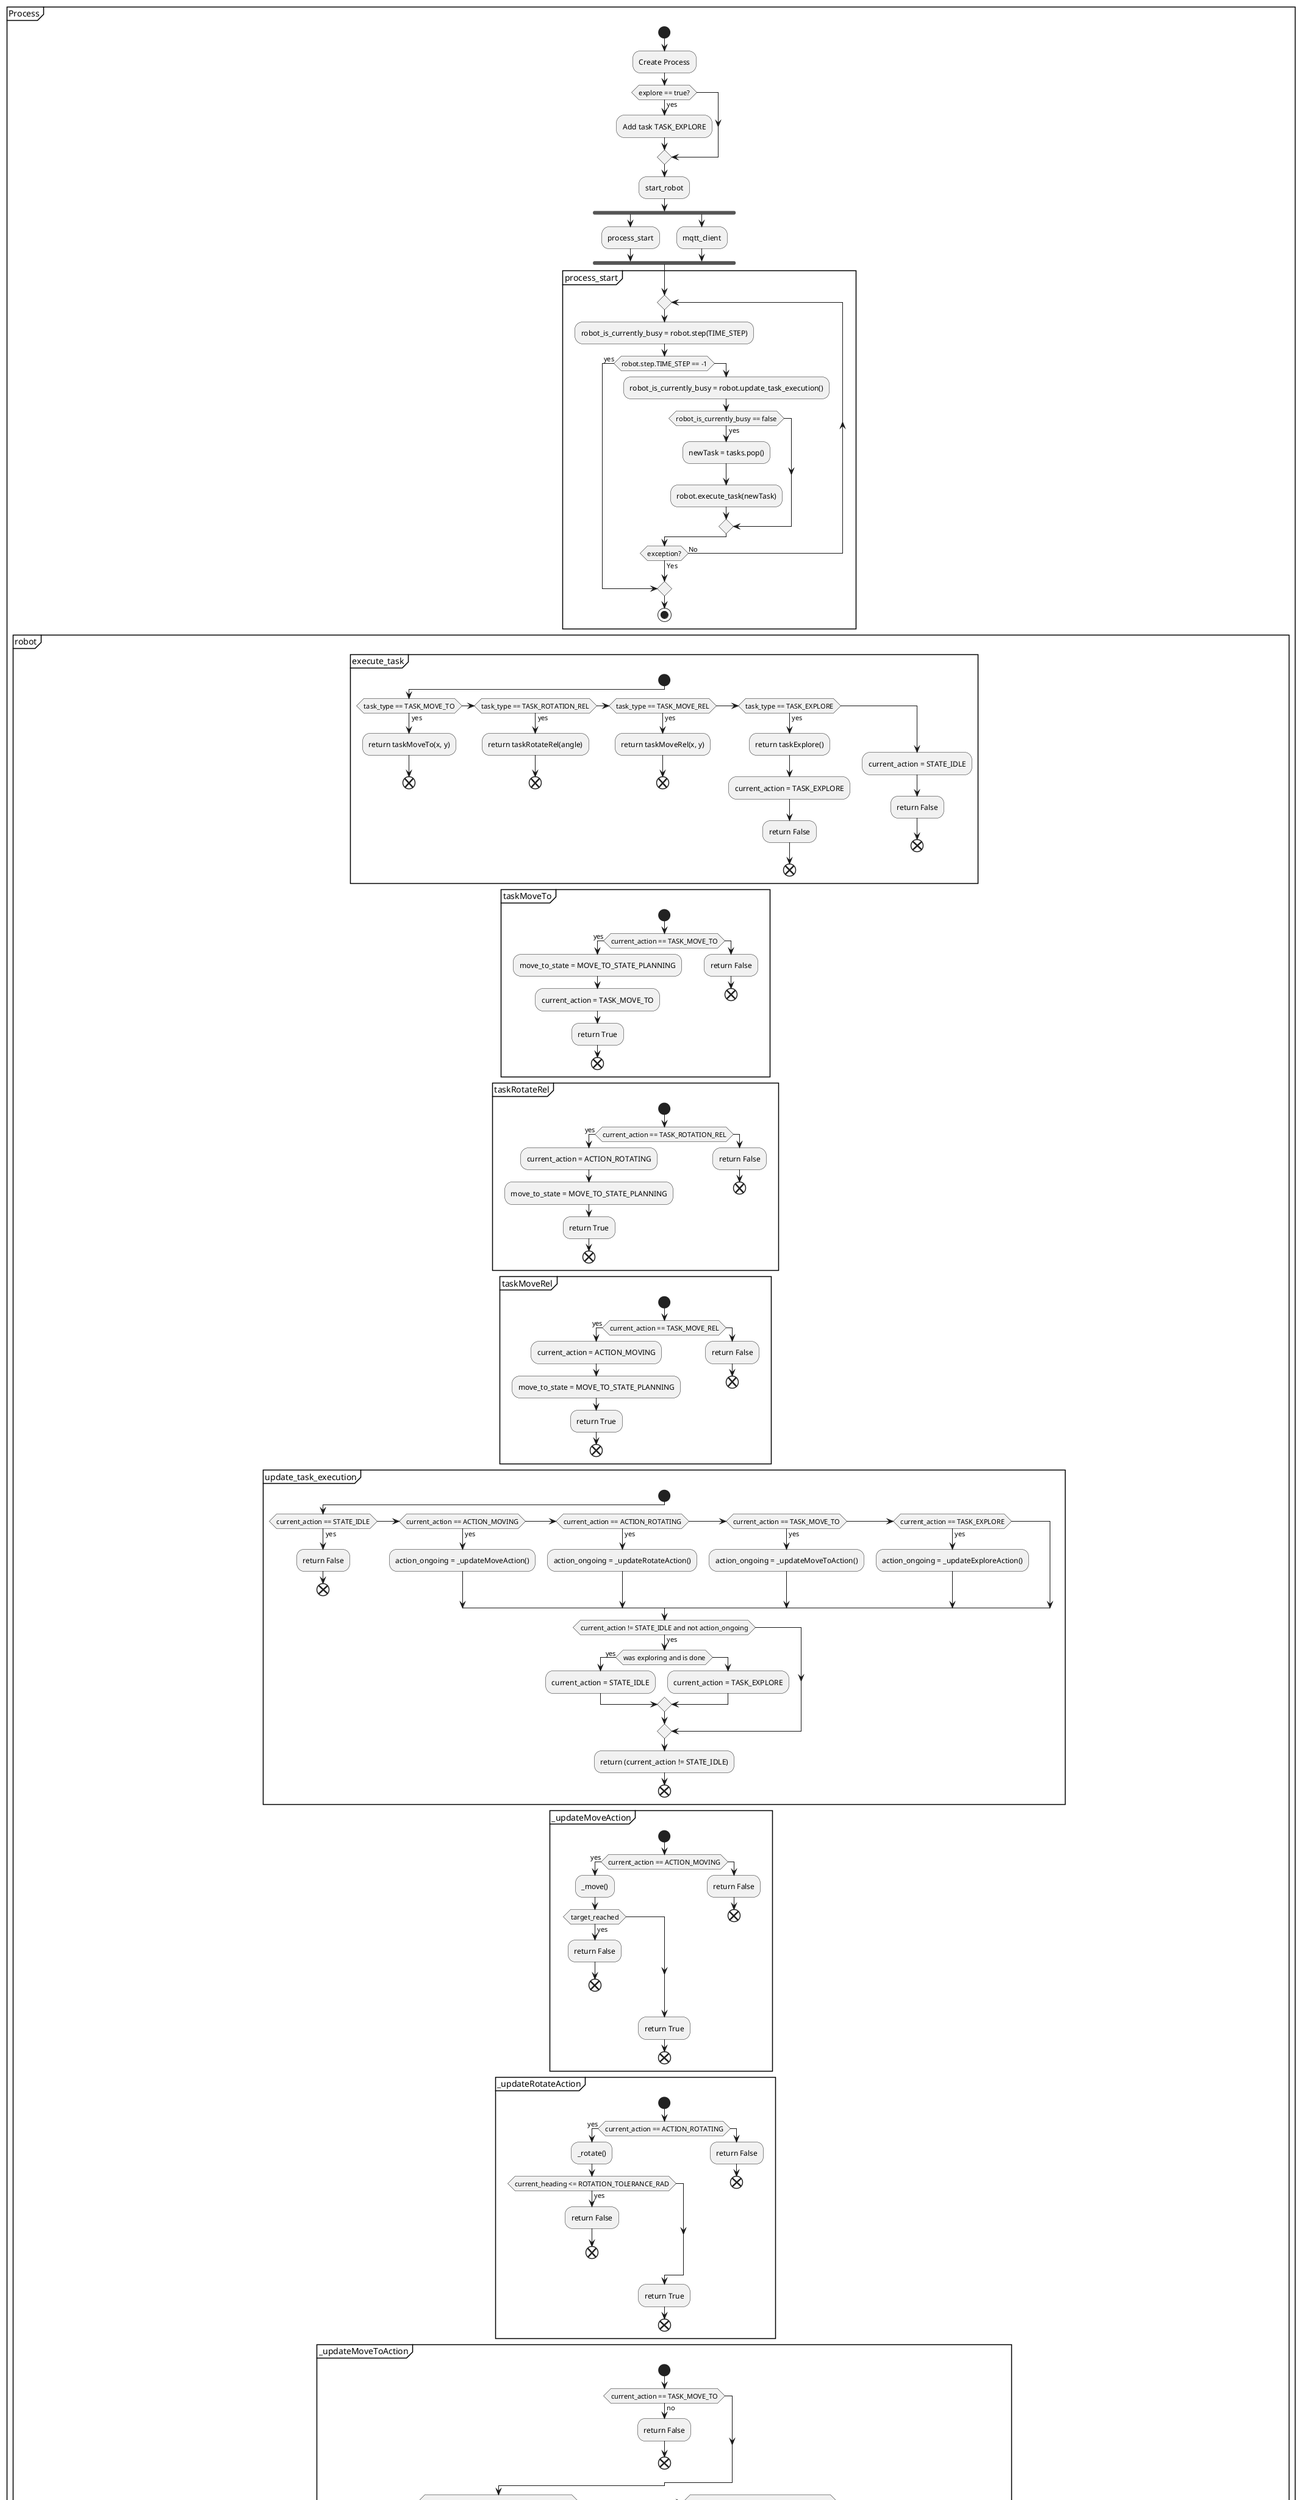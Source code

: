@startuml state-machine

partition Process {
    start
    :Create Process;
    if (explore == true?) then (yes)
        :Add task TASK_EXPLORE;
    endif
    :start_robot;
    fork
        :process_start;
    fork again
        :mqtt_client;
    end fork

    partition process_start {
        repeat
            :robot_is_currently_busy = robot.step(TIME_STEP);
            if (robot.step.TIME_STEP == -1) then (yes)
                break
            else
                :robot_is_currently_busy = robot.update_task_execution();
                if (robot_is_currently_busy == false) then (yes)
                    :newTask = tasks.pop();
                    :robot.execute_task(newTask);
                endif
            endif
        repeat while (exception?) is (No) not (Yes)

    stop
}


partition robot {

    partition execute_task {
        start
        if (task_type == TASK_MOVE_TO) then (yes)
            :return taskMoveTo(x, y);
            end
        elseif (task_type == TASK_ROTATION_REL) then (yes)
            :return taskRotateRel(angle);
            end
        elseif (task_type == TASK_MOVE_REL) then (yes)
            :return taskMoveRel(x, y);
            end
        elseif (task_type == TASK_EXPLORE) then (yes)
            :return taskExplore();
            :current_action = TASK_EXPLORE;
            :return False;
            end
        else
            :current_action = STATE_IDLE;
            :return False;
            end
        endif
    }

    partition taskMoveTo {
        start
        if (current_action == TASK_MOVE_TO) then (yes)
            :move_to_state = MOVE_TO_STATE_PLANNING;
            :current_action = TASK_MOVE_TO;
            :return True;
            end
        else
            :return False;
            end
        endif
    }

    partition taskRotateRel {
        start
        if (current_action == TASK_ROTATION_REL) then (yes)
            :current_action = ACTION_ROTATING;
            :move_to_state = MOVE_TO_STATE_PLANNING;
            :return True;
            end
        else
            :return False;
            end
        endif
    }

    partition taskMoveRel {
        start
        if (current_action == TASK_MOVE_REL) then (yes)
            :current_action = ACTION_MOVING;
            :move_to_state = MOVE_TO_STATE_PLANNING;
            :return True;
            end
        else
            :return False;
            end
        endif
    }

    

    partition update_task_execution {
        start
        if (current_action == STATE_IDLE) then (yes)
            :return False;
            end
        elseif (current_action == ACTION_MOVING) then (yes)
            :action_ongoing = _updateMoveAction();
        elseif (current_action == ACTION_ROTATING) then (yes)
            :action_ongoing = _updateRotateAction();
        elseif (current_action == TASK_MOVE_TO) then (yes)
            :action_ongoing = _updateMoveToAction();
        elseif (current_action == TASK_EXPLORE) then (yes)
            :action_ongoing = _updateExploreAction();
        endif    

        if (current_action != STATE_IDLE and not action_ongoing) then (yes)
            if (was exploring and is done) then (yes)
                :current_action = STATE_IDLE;
            else
                :current_action = TASK_EXPLORE;
            endif
        endif

        :return (current_action != STATE_IDLE);
        end
    }

    partition _updateMoveAction {
        start
        if (current_action == ACTION_MOVING) then (yes)
            :_move();
            if (target_reached) then (yes)
                :return False;
                end
            endif
        else
            :return False;
            end
        endif
        :return True;
        end
    }

    partition _updateRotateAction {
        start
        if (current_action == ACTION_ROTATING) then (yes)
            :_rotate();
            if (current_heading <= ROTATION_TOLERANCE_RAD) then (yes)
                :return False;
                end
            endif
        else
            :return False;
            end
        endif
        :return True;
        end
    }

    partition _updateMoveToAction {
        start
        if (current_action == TASK_MOVE_TO) then (no)
            :return False;
            end
        endif

        if (move_to_state == MOVE_TO_STATE_PLANNING) then (yes)

            :find_path()
            :A* to target;
            :simplify_path();
            :add_buffer();

            if (path_found) then (yes)
                :_move_to_path = simplify_path;
                :_move_to_state = MOVE_TO_STATE_MOVING;
                :return True;
                end
            else
                :_move_to_state = MOVE_TO_STATE_FAILED;
                :return False;
                end
            endif
        elseif (move_to_state == MOVE_TO_STATE_MOVING) then (yes)
            :move();
            :return True;
            end
        else 
            :move_to_state = MOVE_TO_STATE_FAILED;
            :return False;
            end
        endif
    }

    partition _updateExploreAction {

        start
        if (current_action == TASK_EXPLORE) then (no)
            :return False; 
            end
        elseif (explore_state == EXPLORE_STATE_START) then (yes)
            :explore_state = EXPLORE_STATE_SCANNING;
            :return True;
            end
        elseif (explore_state == EXPLORE_STATE_SCANNING) then (yes)
            :perform_scan();
            :explore_state = EXPLORE_STATE_PLANNING;
            :return True;
            end
        elseif (explore_state == EXPLORE_STATE_PLANNING) then (yes)
            :plan_path();
            :select_frontier()
            :find_best_candidate();
            if (selected_candidate) then (yes)
                :explore_state = EXPLORE_STATE_MOVING_TO_FRONTIER;
                :return True;
                end
            endif
        elseif (explore_state == EXPLORE_STATE_MOVING_TO_FRONTIER) then (yes)
            if (current_action == TASK_EXPLORE) then (yes)
                if (_move_to_success) then (yes)
                    :explore_count = 0
                    :explore_state = EXPLORE_STATE_SCANNING;
                else
                    :explore_count = explore_count + 1;
                    if (explore_count > MAX_EXPLORE_COUNT) then (yes)
                        :explore_state = EXPLORE_STATE_STUCK;
                    else
                        :explore_state = EXPLORE_STATE_PLANNING;
                    endif
                endif

            :return True;
            end
            endif
        endif
        end
    }

}




@enduml